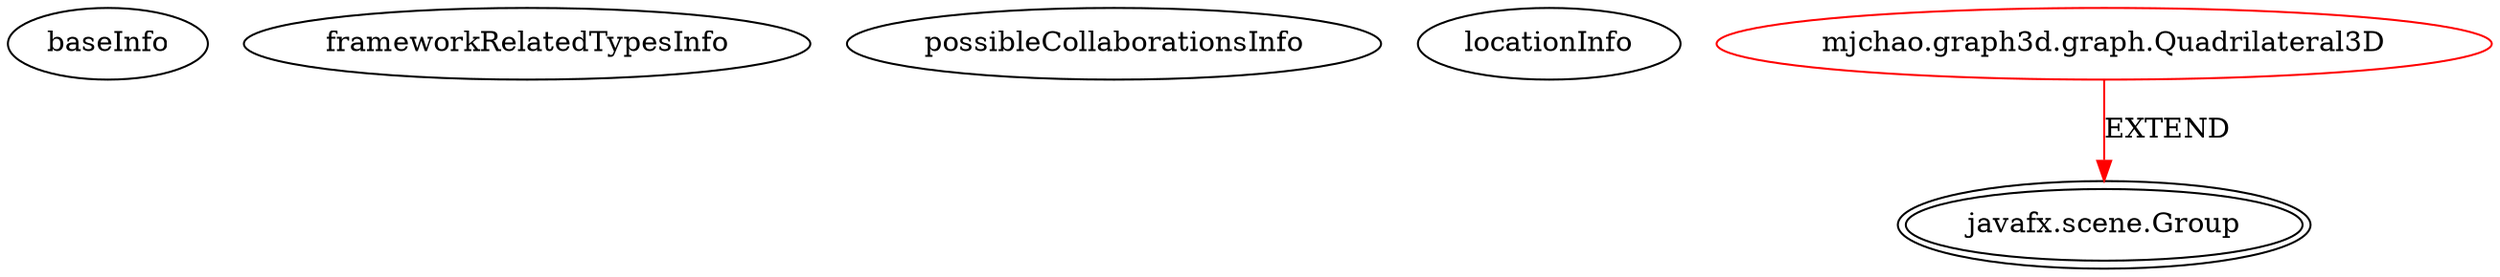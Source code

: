 digraph {
baseInfo[graphId=3641,category="extension_graph",isAnonymous=false,possibleRelation=false]
frameworkRelatedTypesInfo[0="javafx.scene.Group"]
possibleCollaborationsInfo[]
locationInfo[projectName="mjchao-3D-Graphing-Calculator",filePath="/mjchao-3D-Graphing-Calculator/3D-Graphing-Calculator-master/src/mjchao/graph3d/graph/Quadrilateral3D.java",contextSignature="Quadrilateral3D",graphId="3641"]
0[label="mjchao.graph3d.graph.Quadrilateral3D",vertexType="ROOT_CLIENT_CLASS_DECLARATION",isFrameworkType=false,color=red]
1[label="javafx.scene.Group",vertexType="FRAMEWORK_CLASS_TYPE",isFrameworkType=true,peripheries=2]
0->1[label="EXTEND",color=red]
}
